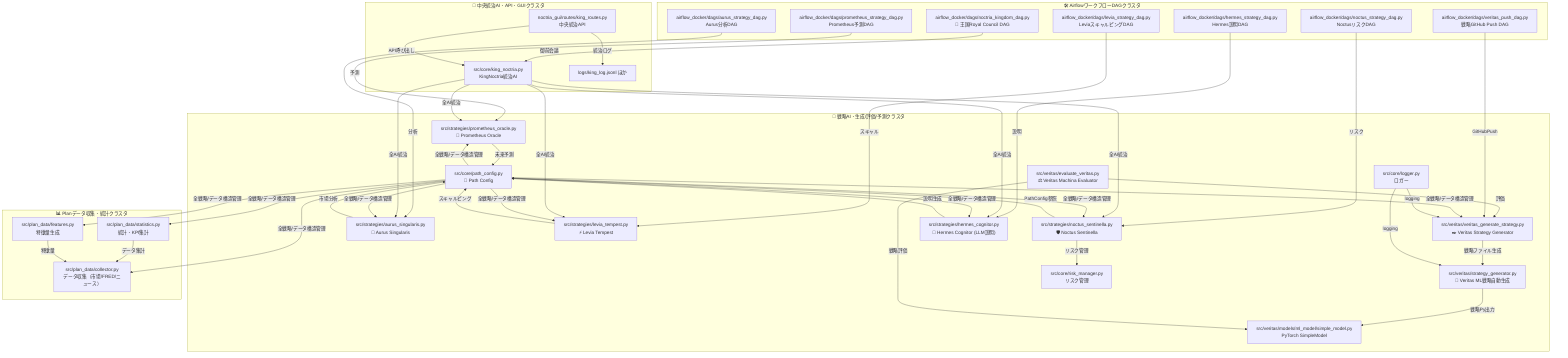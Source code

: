 flowchart TD

%% ========== [1] 戦略生成・評価・実行クラスタ（Veritas/Prometheus等） ==========
subgraph STRATEGY_CLUSTER["🧠 戦略AI・生成/評価/予測クラスタ"]
    direction TB

    %% -- 戦略生成
    VGEN["src/veritas/veritas_generate_strategy.py<br/>✒️ Veritas Strategy Generator"]
    VEVAL["src/veritas/evaluate_veritas.py<br/>⚖️ Veritas Machina Evaluator"]
    VSTRGEN["src/veritas/strategy_generator.py<br/>🤖 Veritas ML戦略自動生成"]
    SMODEL["src/veritas/models/ml_model/simple_model.py<br/>PyTorch SimpleModel"]

    %% -- AI/戦略官
    PROM["src/strategies/prometheus_oracle.py<br/>🔮 Prometheus Oracle"]
    AURUS["src/strategies/aurus_singularis.py<br/>🎯 Aurus Singularis"]
    LEVIA["src/strategies/levia_tempest.py<br/>⚡ Levia Tempest"]
    NOCTUS["src/strategies/noctus_sentinella.py<br/>🛡️ Noctus Sentinella"]
    HERMES["src/strategies/hermes_cognitor.py<br/>🦉 Hermes Cognitor (LLM説明)"]

    %% -- コア
    PATHCONF["src/core/path_config.py<br/>📌 Path Config"]
    RISK["src/core/risk_manager.py<br/>リスク管理"]
    LOGGER["src/core/logger.py<br/>ロガー"]
end

%% ========== [2] Planデータ収集・統計クラスタ ==========
subgraph PLAN_CLUSTER["📊 Planデータ収集・統計クラスタ"]
    direction TB

    PCOLL["src/plan_data/collector.py<br/>データ収集（市場/FRED/ニュース）"]
    PSTATS["src/plan_data/statistics.py<br/>統計・KPI集計"]
    PFEAT["src/plan_data/features.py<br/>特徴量生成"]
end

%% ========== [3] Airflowワークフロー/DAGクラスタ ==========
subgraph DAG_CLUSTER["🛠️ AirflowワークフローDAGクラスタ"]
    direction TB

    DAG_AURUS["airflow_docker/dags/aurus_strategy_dag.py<br/>Aurus分析DAG"]
    DAG_HERMES["airflow_docker/dags/hermes_strategy_dag.py<br/>Hermes説明DAG"]
    DAG_LEVIA["airflow_docker/dags/levia_strategy_dag.py<br/>LeviaスキャルピングDAG"]
    DAG_PROM["airflow_docker/dags/prometheus_strategy_dag.py<br/>Prometheus予測DAG"]
    DAG_NOCTUS["airflow_docker/dags/noctus_strategy_dag.py<br/>NoctusリスクDAG"]
    DAG_PUSH["airflow_docker/dags/veritas_push_dag.py<br/>戦略GitHub Push DAG"]
    DAG_KING["airflow_docker/dags/noctria_kingdom_dag.py<br/>👑 王国Royal Council DAG"]
end

%% ========== [4] 統治/中央AI・API・GUIクラスタ ==========
subgraph CENTRAL_CLUSTER["👑 中央統治AI・API・GUIクラスタ"]
    direction TB

    KINGROUTES["noctria_gui/routes/king_routes.py<br/>中央統治API"]
    KINGNOCTRIA["src/core/king_noctria.py<br/>KingNoctria統治AI"]
    LOGS["logs/king_log.jsonl ほか"]
end

%% ========== [5] ファイル依存・接続線 ==========
%% -- Veritas生成・評価・戦略
VGEN -->|戦略ファイル生成| VSTRGEN
VSTRGEN -->|戦略Py出力| SMODEL
VEVAL -->|評価| VGEN
VEVAL -->|戦略評価| SMODEL
PROM -->|未来予測| PATHCONF
AURUS -->|市場分析| PATHCONF
LEVIA -->|スキャルピング| PATHCONF
NOCTUS -->|リスク管理| RISK
NOCTUS -->|PathConfig参照| PATHCONF
HERMES -->|説明生成| PATHCONF

%% -- Plan/統計系
PSTATS -->|データ集計| PCOLL
PFEAT -->|特徴量| PCOLL

%% -- Airflow DAG <-> AI戦略
DAG_AURUS -->|分析| AURUS
DAG_HERMES -->|説明| HERMES
DAG_LEVIA -->|スキャル| LEVIA
DAG_PROM -->|予測| PROM
DAG_NOCTUS -->|リスク| NOCTUS
DAG_PUSH -->|GitHubPush| VGEN
DAG_KING -->|御前会議| KINGNOCTRIA

%% -- 統治AI/GUI <-> 王
KINGROUTES -->|API呼び出し| KINGNOCTRIA
KINGNOCTRIA -->|全AI統治| PROM
KINGNOCTRIA -->|全AI統治| AURUS
KINGNOCTRIA -->|全AI統治| LEVIA
KINGNOCTRIA -->|全AI統治| NOCTUS
KINGNOCTRIA -->|全AI統治| HERMES
KINGROUTES -->|統治ログ| LOGS

%% -- PathConfig依存（全体構成）
PATHCONF -->|全戦略/データ構造管理| VGEN
PATHCONF -->|全戦略/データ構造管理| PROM
PATHCONF -->|全戦略/データ構造管理| AURUS
PATHCONF -->|全戦略/データ構造管理| LEVIA
PATHCONF -->|全戦略/データ構造管理| NOCTUS
PATHCONF -->|全戦略/データ構造管理| HERMES
PATHCONF -->|全戦略/データ構造管理| PCOLL
PATHCONF -->|全戦略/データ構造管理| PSTATS
PATHCONF -->|全戦略/データ構造管理| PFEAT

%% -- ロガー等（省略可）
LOGGER -->|logging| VGEN
LOGGER -->|logging| VSTRGEN

%% -- 補足
%% AI・戦略/リスク/統治API/DAGは全て王経由で統合